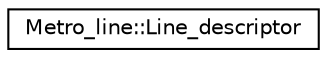 digraph "Graphical Class Hierarchy"
{
 // LATEX_PDF_SIZE
  edge [fontname="Helvetica",fontsize="10",labelfontname="Helvetica",labelfontsize="10"];
  node [fontname="Helvetica",fontsize="10",shape=record];
  rankdir="LR";
  Node0 [label="Metro_line::Line_descriptor",height=0.2,width=0.4,color="black", fillcolor="white", style="filled",URL="$class_metro__line_1_1_line__descriptor.html",tooltip=" "];
}
